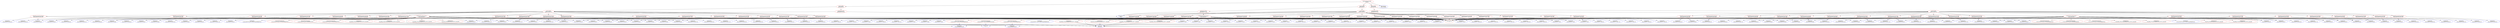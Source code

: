 digraph model_s{
"model_s" [ color=red, label="RooSimultaneousOpt\nmodel_s"];
"pdf_binb2016" [ color=red, label="RooProdPdf\npdf_binb2016"];
"pdf_binb2016_nuis" [ color=red, label="RooRealSumPdf\npdf_binb2016_nuis"];
"prop_binb2016" [ color=red, label="CMSHistErrorPropagator\nprop_binb2016"];
"shapeBkg_OtherSampleBkgPhoton_b2016_rebinPdf" [ color=red, label="CMSHistFunc\nshapeBkg_OtherSampleBkgPhoton_b2016_rebinPdf"];
"CMS_th1x" [ color=blue, label="RooRealVar\nCMS_th1x"];
"shapeBkg_WGammaBkgPhoton_b2016_rebinPdf" [ color=red, label="CMSHistFunc\nshapeBkg_WGammaBkgPhoton_b2016_rebinPdf"];
"shapeSig_MisIDEleSixteen_b2016_rebinPdf" [ color=red, label="CMSHistFunc\nshapeSig_MisIDEleSixteen_b2016_rebinPdf"];
"shapeBkg_ZGammaBkgPhoton_b2016_rebinPdf" [ color=red, label="CMSHistFunc\nshapeBkg_ZGammaBkgPhoton_b2016_rebinPdf"];
"n_exp_binb2016_proc_OtherSampleBkgPhoton" [ color=blue, label="RooRealVar\nn_exp_binb2016_proc_OtherSampleBkgPhoton"];
"n_exp_binb2016_proc_WGammaBkgPhoton" [ color=red, label="ProcessNormalization\nn_exp_binb2016_proc_WGammaBkgPhoton"];
"WGammaBkgPhotonSF" [ color=blue, label="RooRealVar\nWGammaBkgPhotonSF"];
"n_exp_binb2016_proc_MisIDEleSixteen" [ color=red, label="ProcessNormalization\nn_exp_binb2016_proc_MisIDEleSixteen"];
"r" [ color=blue, label="RooRealVar\nr"];
"n_exp_binb2016_proc_ZGammaBkgPhoton" [ color=red, label="ProcessNormalization\nn_exp_binb2016_proc_ZGammaBkgPhoton"];
"ZGammaBkgPhotonSF" [ color=blue, label="RooRealVar\nZGammaBkgPhotonSF"];
"prop_binb2016_bin0" [ color=blue, label="RooRealVar\nprop_binb2016_bin0"];
"prop_binb2016_bin1" [ color=blue, label="RooRealVar\nprop_binb2016_bin1"];
"prop_binb2016_bin2" [ color=blue, label="RooRealVar\nprop_binb2016_bin2"];
"prop_binb2016_bin3" [ color=blue, label="RooRealVar\nprop_binb2016_bin3"];
"prop_binb2016_bin4" [ color=blue, label="RooRealVar\nprop_binb2016_bin4"];
"prop_binb2016_bin5" [ color=blue, label="RooRealVar\nprop_binb2016_bin5"];
"prop_binb2016_bin6" [ color=blue, label="RooRealVar\nprop_binb2016_bin6"];
"prop_binb2016_bin7" [ color=blue, label="RooRealVar\nprop_binb2016_bin7"];
"prop_binb2016_bin8" [ color=blue, label="RooRealVar\nprop_binb2016_bin8"];
"prop_binb2016_bin9" [ color=blue, label="RooRealVar\nprop_binb2016_bin9"];
"prop_binb2016_bin10" [ color=blue, label="RooRealVar\nprop_binb2016_bin10"];
"prop_binb2016_bin11" [ color=blue, label="RooRealVar\nprop_binb2016_bin11"];
"prop_binb2016_bin12" [ color=blue, label="RooRealVar\nprop_binb2016_bin12"];
"prop_binb2016_bin13" [ color=blue, label="RooRealVar\nprop_binb2016_bin13"];
"prop_binb2016_bin14" [ color=blue, label="RooRealVar\nprop_binb2016_bin14"];
"prop_binb2016_bin15" [ color=blue, label="RooRealVar\nprop_binb2016_bin15"];
"prop_binb2016_bin16" [ color=blue, label="RooRealVar\nprop_binb2016_bin16"];
"prop_binb2016_bin17" [ color=blue, label="RooRealVar\nprop_binb2016_bin17"];
"prop_binb2016_bin18" [ color=blue, label="RooRealVar\nprop_binb2016_bin18"];
"prop_binb2016_bin19" [ color=blue, label="RooRealVar\nprop_binb2016_bin19"];
"ONE" [ color=blue, label="RooRealVar\nONE"];
"pdfbins_binb2016" [ color=red, label="RooProdPdf\npdfbins_binb2016"];
"prop_binb2016_bin0_Pdf" [ color=red, label="SimpleGaussianConstraint\nprop_binb2016_bin0_Pdf"];
"1" [ color=red, label="RooConstVar\n1"];
"prop_binb2016_bin0_In" [ color=blue, label="RooRealVar\nprop_binb2016_bin0_In"];
"prop_binb2016_bin1_Pdf" [ color=red, label="SimpleGaussianConstraint\nprop_binb2016_bin1_Pdf"];
"prop_binb2016_bin1_In" [ color=blue, label="RooRealVar\nprop_binb2016_bin1_In"];
"prop_binb2016_bin2_Pdf" [ color=red, label="SimpleGaussianConstraint\nprop_binb2016_bin2_Pdf"];
"prop_binb2016_bin2_In" [ color=blue, label="RooRealVar\nprop_binb2016_bin2_In"];
"prop_binb2016_bin3_Pdf" [ color=red, label="SimpleGaussianConstraint\nprop_binb2016_bin3_Pdf"];
"prop_binb2016_bin3_In" [ color=blue, label="RooRealVar\nprop_binb2016_bin3_In"];
"prop_binb2016_bin4_Pdf" [ color=red, label="SimpleGaussianConstraint\nprop_binb2016_bin4_Pdf"];
"prop_binb2016_bin4_In" [ color=blue, label="RooRealVar\nprop_binb2016_bin4_In"];
"prop_binb2016_bin5_Pdf" [ color=red, label="SimpleGaussianConstraint\nprop_binb2016_bin5_Pdf"];
"prop_binb2016_bin5_In" [ color=blue, label="RooRealVar\nprop_binb2016_bin5_In"];
"prop_binb2016_bin6_Pdf" [ color=red, label="SimpleGaussianConstraint\nprop_binb2016_bin6_Pdf"];
"prop_binb2016_bin6_In" [ color=blue, label="RooRealVar\nprop_binb2016_bin6_In"];
"prop_binb2016_bin7_Pdf" [ color=red, label="SimpleGaussianConstraint\nprop_binb2016_bin7_Pdf"];
"prop_binb2016_bin7_In" [ color=blue, label="RooRealVar\nprop_binb2016_bin7_In"];
"prop_binb2016_bin8_Pdf" [ color=red, label="SimpleGaussianConstraint\nprop_binb2016_bin8_Pdf"];
"prop_binb2016_bin8_In" [ color=blue, label="RooRealVar\nprop_binb2016_bin8_In"];
"prop_binb2016_bin9_Pdf" [ color=red, label="SimpleGaussianConstraint\nprop_binb2016_bin9_Pdf"];
"prop_binb2016_bin9_In" [ color=blue, label="RooRealVar\nprop_binb2016_bin9_In"];
"prop_binb2016_bin10_Pdf" [ color=red, label="SimpleGaussianConstraint\nprop_binb2016_bin10_Pdf"];
"prop_binb2016_bin10_In" [ color=blue, label="RooRealVar\nprop_binb2016_bin10_In"];
"prop_binb2016_bin11_Pdf" [ color=red, label="SimpleGaussianConstraint\nprop_binb2016_bin11_Pdf"];
"prop_binb2016_bin11_In" [ color=blue, label="RooRealVar\nprop_binb2016_bin11_In"];
"prop_binb2016_bin12_Pdf" [ color=red, label="SimpleGaussianConstraint\nprop_binb2016_bin12_Pdf"];
"prop_binb2016_bin12_In" [ color=blue, label="RooRealVar\nprop_binb2016_bin12_In"];
"prop_binb2016_bin13_Pdf" [ color=red, label="SimpleGaussianConstraint\nprop_binb2016_bin13_Pdf"];
"prop_binb2016_bin13_In" [ color=blue, label="RooRealVar\nprop_binb2016_bin13_In"];
"prop_binb2016_bin14_Pdf" [ color=red, label="SimpleGaussianConstraint\nprop_binb2016_bin14_Pdf"];
"prop_binb2016_bin14_In" [ color=blue, label="RooRealVar\nprop_binb2016_bin14_In"];
"prop_binb2016_bin15_Pdf" [ color=red, label="SimpleGaussianConstraint\nprop_binb2016_bin15_Pdf"];
"prop_binb2016_bin15_In" [ color=blue, label="RooRealVar\nprop_binb2016_bin15_In"];
"prop_binb2016_bin16_Pdf" [ color=red, label="SimpleGaussianConstraint\nprop_binb2016_bin16_Pdf"];
"prop_binb2016_bin16_In" [ color=blue, label="RooRealVar\nprop_binb2016_bin16_In"];
"prop_binb2016_bin17_Pdf" [ color=red, label="SimpleGaussianConstraint\nprop_binb2016_bin17_Pdf"];
"prop_binb2016_bin17_In" [ color=blue, label="RooRealVar\nprop_binb2016_bin17_In"];
"prop_binb2016_bin18_Pdf" [ color=red, label="SimpleGaussianConstraint\nprop_binb2016_bin18_Pdf"];
"prop_binb2016_bin18_In" [ color=blue, label="RooRealVar\nprop_binb2016_bin18_In"];
"prop_binb2016_bin19_Pdf" [ color=red, label="SimpleGaussianConstraint\nprop_binb2016_bin19_Pdf"];
"prop_binb2016_bin19_In" [ color=blue, label="RooRealVar\nprop_binb2016_bin19_In"];
"pdf_binb2017" [ color=red, label="RooProdPdf\npdf_binb2017"];
"pdf_binb2017_nuis" [ color=red, label="RooRealSumPdf\npdf_binb2017_nuis"];
"prop_binb2017" [ color=red, label="CMSHistErrorPropagator\nprop_binb2017"];
"shapeSig_MisIDEleSeventeen_b2017_rebinPdf" [ color=red, label="CMSHistFunc\nshapeSig_MisIDEleSeventeen_b2017_rebinPdf"];
"shapeBkg_WGammaBkgPhoton_b2017_rebinPdf" [ color=red, label="CMSHistFunc\nshapeBkg_WGammaBkgPhoton_b2017_rebinPdf"];
"shapeBkg_OtherSampleBkgPhoton_b2017_rebinPdf" [ color=red, label="CMSHistFunc\nshapeBkg_OtherSampleBkgPhoton_b2017_rebinPdf"];
"shapeBkg_ZGammaBkgPhoton_b2017_rebinPdf" [ color=red, label="CMSHistFunc\nshapeBkg_ZGammaBkgPhoton_b2017_rebinPdf"];
"n_exp_binb2017_proc_MisIDEleSeventeen" [ color=red, label="ProcessNormalization\nn_exp_binb2017_proc_MisIDEleSeventeen"];
"n_exp_binb2017_proc_WGammaBkgPhoton" [ color=red, label="ProcessNormalization\nn_exp_binb2017_proc_WGammaBkgPhoton"];
"n_exp_binb2017_proc_OtherSampleBkgPhoton" [ color=blue, label="RooRealVar\nn_exp_binb2017_proc_OtherSampleBkgPhoton"];
"n_exp_binb2017_proc_ZGammaBkgPhoton" [ color=red, label="ProcessNormalization\nn_exp_binb2017_proc_ZGammaBkgPhoton"];
"prop_binb2017_bin0" [ color=blue, label="RooRealVar\nprop_binb2017_bin0"];
"prop_binb2017_bin1" [ color=blue, label="RooRealVar\nprop_binb2017_bin1"];
"prop_binb2017_bin2" [ color=blue, label="RooRealVar\nprop_binb2017_bin2"];
"prop_binb2017_bin3" [ color=blue, label="RooRealVar\nprop_binb2017_bin3"];
"prop_binb2017_bin4" [ color=blue, label="RooRealVar\nprop_binb2017_bin4"];
"prop_binb2017_bin5" [ color=blue, label="RooRealVar\nprop_binb2017_bin5"];
"prop_binb2017_bin6" [ color=blue, label="RooRealVar\nprop_binb2017_bin6"];
"prop_binb2017_bin7" [ color=blue, label="RooRealVar\nprop_binb2017_bin7"];
"prop_binb2017_bin8" [ color=blue, label="RooRealVar\nprop_binb2017_bin8"];
"prop_binb2017_bin9" [ color=blue, label="RooRealVar\nprop_binb2017_bin9"];
"prop_binb2017_bin10" [ color=blue, label="RooRealVar\nprop_binb2017_bin10"];
"prop_binb2017_bin11" [ color=blue, label="RooRealVar\nprop_binb2017_bin11"];
"prop_binb2017_bin12" [ color=blue, label="RooRealVar\nprop_binb2017_bin12"];
"prop_binb2017_bin13" [ color=blue, label="RooRealVar\nprop_binb2017_bin13"];
"prop_binb2017_bin14" [ color=blue, label="RooRealVar\nprop_binb2017_bin14"];
"prop_binb2017_bin15" [ color=blue, label="RooRealVar\nprop_binb2017_bin15"];
"prop_binb2017_bin16" [ color=blue, label="RooRealVar\nprop_binb2017_bin16"];
"prop_binb2017_bin17" [ color=blue, label="RooRealVar\nprop_binb2017_bin17"];
"prop_binb2017_bin18" [ color=blue, label="RooRealVar\nprop_binb2017_bin18"];
"prop_binb2017_bin19" [ color=blue, label="RooRealVar\nprop_binb2017_bin19"];
"pdfbins_binb2017" [ color=red, label="RooProdPdf\npdfbins_binb2017"];
"prop_binb2017_bin0_Pdf" [ color=red, label="SimpleGaussianConstraint\nprop_binb2017_bin0_Pdf"];
"prop_binb2017_bin0_In" [ color=blue, label="RooRealVar\nprop_binb2017_bin0_In"];
"prop_binb2017_bin1_Pdf" [ color=red, label="SimpleGaussianConstraint\nprop_binb2017_bin1_Pdf"];
"prop_binb2017_bin1_In" [ color=blue, label="RooRealVar\nprop_binb2017_bin1_In"];
"prop_binb2017_bin2_Pdf" [ color=red, label="SimpleGaussianConstraint\nprop_binb2017_bin2_Pdf"];
"prop_binb2017_bin2_In" [ color=blue, label="RooRealVar\nprop_binb2017_bin2_In"];
"prop_binb2017_bin3_Pdf" [ color=red, label="SimpleGaussianConstraint\nprop_binb2017_bin3_Pdf"];
"prop_binb2017_bin3_In" [ color=blue, label="RooRealVar\nprop_binb2017_bin3_In"];
"prop_binb2017_bin4_Pdf" [ color=red, label="SimpleGaussianConstraint\nprop_binb2017_bin4_Pdf"];
"prop_binb2017_bin4_In" [ color=blue, label="RooRealVar\nprop_binb2017_bin4_In"];
"prop_binb2017_bin5_Pdf" [ color=red, label="SimpleGaussianConstraint\nprop_binb2017_bin5_Pdf"];
"prop_binb2017_bin5_In" [ color=blue, label="RooRealVar\nprop_binb2017_bin5_In"];
"prop_binb2017_bin6_Pdf" [ color=red, label="SimpleGaussianConstraint\nprop_binb2017_bin6_Pdf"];
"prop_binb2017_bin6_In" [ color=blue, label="RooRealVar\nprop_binb2017_bin6_In"];
"prop_binb2017_bin7_Pdf" [ color=red, label="SimpleGaussianConstraint\nprop_binb2017_bin7_Pdf"];
"prop_binb2017_bin7_In" [ color=blue, label="RooRealVar\nprop_binb2017_bin7_In"];
"prop_binb2017_bin8_Pdf" [ color=red, label="SimpleGaussianConstraint\nprop_binb2017_bin8_Pdf"];
"prop_binb2017_bin8_In" [ color=blue, label="RooRealVar\nprop_binb2017_bin8_In"];
"prop_binb2017_bin9_Pdf" [ color=red, label="SimpleGaussianConstraint\nprop_binb2017_bin9_Pdf"];
"prop_binb2017_bin9_In" [ color=blue, label="RooRealVar\nprop_binb2017_bin9_In"];
"prop_binb2017_bin10_Pdf" [ color=red, label="SimpleGaussianConstraint\nprop_binb2017_bin10_Pdf"];
"prop_binb2017_bin10_In" [ color=blue, label="RooRealVar\nprop_binb2017_bin10_In"];
"prop_binb2017_bin11_Pdf" [ color=red, label="SimpleGaussianConstraint\nprop_binb2017_bin11_Pdf"];
"prop_binb2017_bin11_In" [ color=blue, label="RooRealVar\nprop_binb2017_bin11_In"];
"prop_binb2017_bin12_Pdf" [ color=red, label="SimpleGaussianConstraint\nprop_binb2017_bin12_Pdf"];
"prop_binb2017_bin12_In" [ color=blue, label="RooRealVar\nprop_binb2017_bin12_In"];
"prop_binb2017_bin13_Pdf" [ color=red, label="SimpleGaussianConstraint\nprop_binb2017_bin13_Pdf"];
"prop_binb2017_bin13_In" [ color=blue, label="RooRealVar\nprop_binb2017_bin13_In"];
"prop_binb2017_bin14_Pdf" [ color=red, label="SimpleGaussianConstraint\nprop_binb2017_bin14_Pdf"];
"prop_binb2017_bin14_In" [ color=blue, label="RooRealVar\nprop_binb2017_bin14_In"];
"prop_binb2017_bin15_Pdf" [ color=red, label="SimpleGaussianConstraint\nprop_binb2017_bin15_Pdf"];
"prop_binb2017_bin15_In" [ color=blue, label="RooRealVar\nprop_binb2017_bin15_In"];
"prop_binb2017_bin16_Pdf" [ color=red, label="SimpleGaussianConstraint\nprop_binb2017_bin16_Pdf"];
"prop_binb2017_bin16_In" [ color=blue, label="RooRealVar\nprop_binb2017_bin16_In"];
"prop_binb2017_bin17_Pdf" [ color=red, label="SimpleGaussianConstraint\nprop_binb2017_bin17_Pdf"];
"prop_binb2017_bin17_In" [ color=blue, label="RooRealVar\nprop_binb2017_bin17_In"];
"prop_binb2017_bin18_Pdf" [ color=red, label="SimpleGaussianConstraint\nprop_binb2017_bin18_Pdf"];
"prop_binb2017_bin18_In" [ color=blue, label="RooRealVar\nprop_binb2017_bin18_In"];
"prop_binb2017_bin19_Pdf" [ color=red, label="SimpleGaussianConstraint\nprop_binb2017_bin19_Pdf"];
"prop_binb2017_bin19_In" [ color=blue, label="RooRealVar\nprop_binb2017_bin19_In"];
"pdf_binb2018" [ color=red, label="RooProdPdf\npdf_binb2018"];
"pdf_binb2018_nuis" [ color=red, label="RooRealSumPdf\npdf_binb2018_nuis"];
"prop_binb2018" [ color=red, label="CMSHistErrorPropagator\nprop_binb2018"];
"shapeBkg_OtherSampleBkgPhoton_b2018_rebinPdf" [ color=red, label="CMSHistFunc\nshapeBkg_OtherSampleBkgPhoton_b2018_rebinPdf"];
"shapeBkg_WGammaBkgPhoton_b2018_rebinPdf" [ color=red, label="CMSHistFunc\nshapeBkg_WGammaBkgPhoton_b2018_rebinPdf"];
"shapeSig_MisIDEleEighteen_b2018_rebinPdf" [ color=red, label="CMSHistFunc\nshapeSig_MisIDEleEighteen_b2018_rebinPdf"];
"shapeBkg_ZGammaBkgPhoton_b2018_rebinPdf" [ color=red, label="CMSHistFunc\nshapeBkg_ZGammaBkgPhoton_b2018_rebinPdf"];
"n_exp_binb2018_proc_OtherSampleBkgPhoton" [ color=blue, label="RooRealVar\nn_exp_binb2018_proc_OtherSampleBkgPhoton"];
"n_exp_binb2018_proc_WGammaBkgPhoton" [ color=red, label="ProcessNormalization\nn_exp_binb2018_proc_WGammaBkgPhoton"];
"n_exp_binb2018_proc_MisIDEleEighteen" [ color=red, label="ProcessNormalization\nn_exp_binb2018_proc_MisIDEleEighteen"];
"n_exp_binb2018_proc_ZGammaBkgPhoton" [ color=red, label="ProcessNormalization\nn_exp_binb2018_proc_ZGammaBkgPhoton"];
"prop_binb2018_bin0" [ color=blue, label="RooRealVar\nprop_binb2018_bin0"];
"prop_binb2018_bin1" [ color=blue, label="RooRealVar\nprop_binb2018_bin1"];
"prop_binb2018_bin2" [ color=blue, label="RooRealVar\nprop_binb2018_bin2"];
"prop_binb2018_bin3" [ color=blue, label="RooRealVar\nprop_binb2018_bin3"];
"prop_binb2018_bin4" [ color=blue, label="RooRealVar\nprop_binb2018_bin4"];
"prop_binb2018_bin5" [ color=blue, label="RooRealVar\nprop_binb2018_bin5"];
"prop_binb2018_bin6" [ color=blue, label="RooRealVar\nprop_binb2018_bin6"];
"prop_binb2018_bin7" [ color=blue, label="RooRealVar\nprop_binb2018_bin7"];
"prop_binb2018_bin8" [ color=blue, label="RooRealVar\nprop_binb2018_bin8"];
"prop_binb2018_bin9" [ color=blue, label="RooRealVar\nprop_binb2018_bin9"];
"prop_binb2018_bin10" [ color=blue, label="RooRealVar\nprop_binb2018_bin10"];
"prop_binb2018_bin11" [ color=blue, label="RooRealVar\nprop_binb2018_bin11"];
"prop_binb2018_bin12" [ color=blue, label="RooRealVar\nprop_binb2018_bin12"];
"prop_binb2018_bin13" [ color=blue, label="RooRealVar\nprop_binb2018_bin13"];
"prop_binb2018_bin14" [ color=blue, label="RooRealVar\nprop_binb2018_bin14"];
"prop_binb2018_bin15" [ color=blue, label="RooRealVar\nprop_binb2018_bin15"];
"prop_binb2018_bin16" [ color=blue, label="RooRealVar\nprop_binb2018_bin16"];
"prop_binb2018_bin17" [ color=blue, label="RooRealVar\nprop_binb2018_bin17"];
"prop_binb2018_bin18" [ color=blue, label="RooRealVar\nprop_binb2018_bin18"];
"prop_binb2018_bin19" [ color=blue, label="RooRealVar\nprop_binb2018_bin19"];
"pdfbins_binb2018" [ color=red, label="RooProdPdf\npdfbins_binb2018"];
"prop_binb2018_bin0_Pdf" [ color=red, label="SimpleGaussianConstraint\nprop_binb2018_bin0_Pdf"];
"prop_binb2018_bin0_In" [ color=blue, label="RooRealVar\nprop_binb2018_bin0_In"];
"prop_binb2018_bin1_Pdf" [ color=red, label="SimpleGaussianConstraint\nprop_binb2018_bin1_Pdf"];
"prop_binb2018_bin1_In" [ color=blue, label="RooRealVar\nprop_binb2018_bin1_In"];
"prop_binb2018_bin2_Pdf" [ color=red, label="SimpleGaussianConstraint\nprop_binb2018_bin2_Pdf"];
"prop_binb2018_bin2_In" [ color=blue, label="RooRealVar\nprop_binb2018_bin2_In"];
"prop_binb2018_bin3_Pdf" [ color=red, label="SimpleGaussianConstraint\nprop_binb2018_bin3_Pdf"];
"prop_binb2018_bin3_In" [ color=blue, label="RooRealVar\nprop_binb2018_bin3_In"];
"prop_binb2018_bin4_Pdf" [ color=red, label="SimpleGaussianConstraint\nprop_binb2018_bin4_Pdf"];
"prop_binb2018_bin4_In" [ color=blue, label="RooRealVar\nprop_binb2018_bin4_In"];
"prop_binb2018_bin5_Pdf" [ color=red, label="SimpleGaussianConstraint\nprop_binb2018_bin5_Pdf"];
"prop_binb2018_bin5_In" [ color=blue, label="RooRealVar\nprop_binb2018_bin5_In"];
"prop_binb2018_bin6_Pdf" [ color=red, label="SimpleGaussianConstraint\nprop_binb2018_bin6_Pdf"];
"prop_binb2018_bin6_In" [ color=blue, label="RooRealVar\nprop_binb2018_bin6_In"];
"prop_binb2018_bin7_Pdf" [ color=red, label="SimpleGaussianConstraint\nprop_binb2018_bin7_Pdf"];
"prop_binb2018_bin7_In" [ color=blue, label="RooRealVar\nprop_binb2018_bin7_In"];
"prop_binb2018_bin8_Pdf" [ color=red, label="SimpleGaussianConstraint\nprop_binb2018_bin8_Pdf"];
"prop_binb2018_bin8_In" [ color=blue, label="RooRealVar\nprop_binb2018_bin8_In"];
"prop_binb2018_bin9_Pdf" [ color=red, label="SimpleGaussianConstraint\nprop_binb2018_bin9_Pdf"];
"prop_binb2018_bin9_In" [ color=blue, label="RooRealVar\nprop_binb2018_bin9_In"];
"prop_binb2018_bin10_Pdf" [ color=red, label="SimpleGaussianConstraint\nprop_binb2018_bin10_Pdf"];
"prop_binb2018_bin10_In" [ color=blue, label="RooRealVar\nprop_binb2018_bin10_In"];
"prop_binb2018_bin11_Pdf" [ color=red, label="SimpleGaussianConstraint\nprop_binb2018_bin11_Pdf"];
"prop_binb2018_bin11_In" [ color=blue, label="RooRealVar\nprop_binb2018_bin11_In"];
"prop_binb2018_bin12_Pdf" [ color=red, label="SimpleGaussianConstraint\nprop_binb2018_bin12_Pdf"];
"prop_binb2018_bin12_In" [ color=blue, label="RooRealVar\nprop_binb2018_bin12_In"];
"prop_binb2018_bin13_Pdf" [ color=red, label="SimpleGaussianConstraint\nprop_binb2018_bin13_Pdf"];
"prop_binb2018_bin13_In" [ color=blue, label="RooRealVar\nprop_binb2018_bin13_In"];
"prop_binb2018_bin14_Pdf" [ color=red, label="SimpleGaussianConstraint\nprop_binb2018_bin14_Pdf"];
"prop_binb2018_bin14_In" [ color=blue, label="RooRealVar\nprop_binb2018_bin14_In"];
"prop_binb2018_bin15_Pdf" [ color=red, label="SimpleGaussianConstraint\nprop_binb2018_bin15_Pdf"];
"prop_binb2018_bin15_In" [ color=blue, label="RooRealVar\nprop_binb2018_bin15_In"];
"prop_binb2018_bin16_Pdf" [ color=red, label="SimpleGaussianConstraint\nprop_binb2018_bin16_Pdf"];
"prop_binb2018_bin16_In" [ color=blue, label="RooRealVar\nprop_binb2018_bin16_In"];
"prop_binb2018_bin17_Pdf" [ color=red, label="SimpleGaussianConstraint\nprop_binb2018_bin17_Pdf"];
"prop_binb2018_bin17_In" [ color=blue, label="RooRealVar\nprop_binb2018_bin17_In"];
"prop_binb2018_bin18_Pdf" [ color=red, label="SimpleGaussianConstraint\nprop_binb2018_bin18_Pdf"];
"prop_binb2018_bin18_In" [ color=blue, label="RooRealVar\nprop_binb2018_bin18_In"];
"prop_binb2018_bin19_Pdf" [ color=red, label="SimpleGaussianConstraint\nprop_binb2018_bin19_Pdf"];
"prop_binb2018_bin19_In" [ color=blue, label="RooRealVar\nprop_binb2018_bin19_In"];
"CMS_channel" [ color=blue, label="RooCategory\nCMS_channel"];
"n_exp_binb2018_proc_MisIDEleEighteen" -> "r";
"n_exp_binb2016_proc_MisIDEleSixteen" -> "r";
"n_exp_binb2018_proc_ZGammaBkgPhoton" -> "ZGammaBkgPhotonSF";
"n_exp_binb2017_proc_ZGammaBkgPhoton" -> "ZGammaBkgPhotonSF";
"n_exp_binb2017_proc_MisIDEleSeventeen" -> "r";
"prop_binb2016_bin17_Pdf" -> "1";
"prop_binb2016_bin17_Pdf" -> "prop_binb2016_bin17_In";
"prop_binb2016_bin17_Pdf" -> "prop_binb2016_bin17";
"n_exp_binb2016_proc_ZGammaBkgPhoton" -> "ZGammaBkgPhotonSF";
"n_exp_binb2017_proc_WGammaBkgPhoton" -> "WGammaBkgPhotonSF";
"prop_binb2017_bin18_Pdf" -> "prop_binb2017_bin18";
"prop_binb2017_bin18_Pdf" -> "1";
"prop_binb2017_bin18_Pdf" -> "prop_binb2017_bin18_In";
"n_exp_binb2018_proc_WGammaBkgPhoton" -> "WGammaBkgPhotonSF";
"n_exp_binb2016_proc_WGammaBkgPhoton" -> "WGammaBkgPhotonSF";
"prop_binb2018_bin10_Pdf" -> "1";
"prop_binb2018_bin10_Pdf" -> "prop_binb2018_bin10_In";
"prop_binb2018_bin10_Pdf" -> "prop_binb2018_bin10";
"prop_binb2016_bin0_Pdf" -> "prop_binb2016_bin0_In";
"prop_binb2016_bin0_Pdf" -> "prop_binb2016_bin0";
"prop_binb2016_bin0_Pdf" -> "1";
"prop_binb2016_bin4_Pdf" -> "1";
"prop_binb2016_bin4_Pdf" -> "prop_binb2016_bin4";
"prop_binb2016_bin4_Pdf" -> "prop_binb2016_bin4_In";
"prop_binb2016_bin3_Pdf" -> "prop_binb2016_bin3";
"prop_binb2016_bin3_Pdf" -> "prop_binb2016_bin3_In";
"prop_binb2016_bin3_Pdf" -> "1";
"prop_binb2016_bin1_Pdf" -> "1";
"prop_binb2016_bin1_Pdf" -> "prop_binb2016_bin1_In";
"prop_binb2016_bin1_Pdf" -> "prop_binb2016_bin1";
"prop_binb2016_bin14_Pdf" -> "1";
"prop_binb2016_bin14_Pdf" -> "prop_binb2016_bin14";
"prop_binb2016_bin14_Pdf" -> "prop_binb2016_bin14_In";
"prop_binb2016_bin2_Pdf" -> "1";
"prop_binb2016_bin2_Pdf" -> "prop_binb2016_bin2_In";
"prop_binb2016_bin2_Pdf" -> "prop_binb2016_bin2";
"prop_binb2017_bin6_Pdf" -> "1";
"prop_binb2017_bin6_Pdf" -> "prop_binb2017_bin6";
"prop_binb2017_bin6_Pdf" -> "prop_binb2017_bin6_In";
"prop_binb2017_bin11_Pdf" -> "1";
"prop_binb2017_bin11_Pdf" -> "prop_binb2017_bin11";
"prop_binb2017_bin11_Pdf" -> "prop_binb2017_bin11_In";
"prop_binb2016_bin5_Pdf" -> "1";
"prop_binb2016_bin5_Pdf" -> "prop_binb2016_bin5_In";
"prop_binb2016_bin5_Pdf" -> "prop_binb2016_bin5";
"prop_binb2016_bin10_Pdf" -> "1";
"prop_binb2016_bin10_Pdf" -> "prop_binb2016_bin10_In";
"prop_binb2016_bin10_Pdf" -> "prop_binb2016_bin10";
"prop_binb2016_bin7_Pdf" -> "1";
"prop_binb2016_bin7_Pdf" -> "prop_binb2016_bin7_In";
"prop_binb2016_bin7_Pdf" -> "prop_binb2016_bin7";
"prop_binb2016_bin8_Pdf" -> "prop_binb2016_bin8";
"prop_binb2016_bin8_Pdf" -> "1";
"prop_binb2016_bin8_Pdf" -> "prop_binb2016_bin8_In";
"prop_binb2016_bin15_Pdf" -> "1";
"prop_binb2016_bin15_Pdf" -> "prop_binb2016_bin15";
"prop_binb2016_bin15_Pdf" -> "prop_binb2016_bin15_In";
"prop_binb2016_bin6_Pdf" -> "1";
"prop_binb2016_bin6_Pdf" -> "prop_binb2016_bin6_In";
"prop_binb2016_bin6_Pdf" -> "prop_binb2016_bin6";
"prop_binb2016_bin9_Pdf" -> "prop_binb2016_bin9";
"prop_binb2016_bin9_Pdf" -> "1";
"prop_binb2016_bin9_Pdf" -> "prop_binb2016_bin9_In";
"prop_binb2018_bin19_Pdf" -> "1";
"prop_binb2018_bin19_Pdf" -> "prop_binb2018_bin19";
"prop_binb2018_bin19_Pdf" -> "prop_binb2018_bin19_In";
"prop_binb2016_bin11_Pdf" -> "prop_binb2016_bin11";
"prop_binb2016_bin11_Pdf" -> "1";
"prop_binb2016_bin11_Pdf" -> "prop_binb2016_bin11_In";
"prop_binb2016_bin13_Pdf" -> "1";
"prop_binb2016_bin13_Pdf" -> "prop_binb2016_bin13_In";
"prop_binb2016_bin13_Pdf" -> "prop_binb2016_bin13";
"prop_binb2016_bin12_Pdf" -> "1";
"prop_binb2016_bin12_Pdf" -> "prop_binb2016_bin12";
"prop_binb2016_bin12_Pdf" -> "prop_binb2016_bin12_In";
"prop_binb2016_bin18_Pdf" -> "1";
"prop_binb2016_bin18_Pdf" -> "prop_binb2016_bin18_In";
"prop_binb2016_bin18_Pdf" -> "prop_binb2016_bin18";
"prop_binb2016_bin16_Pdf" -> "1";
"prop_binb2016_bin16_Pdf" -> "prop_binb2016_bin16_In";
"prop_binb2016_bin16_Pdf" -> "prop_binb2016_bin16";
"prop_binb2016_bin19_Pdf" -> "1";
"prop_binb2016_bin19_Pdf" -> "prop_binb2016_bin19";
"prop_binb2016_bin19_Pdf" -> "prop_binb2016_bin19_In";
"prop_binb2017_bin8_Pdf" -> "1";
"prop_binb2017_bin8_Pdf" -> "prop_binb2017_bin8_In";
"prop_binb2017_bin8_Pdf" -> "prop_binb2017_bin8";
"prop_binb2017_bin1_Pdf" -> "1";
"prop_binb2017_bin1_Pdf" -> "prop_binb2017_bin1";
"prop_binb2017_bin1_Pdf" -> "prop_binb2017_bin1_In";
"prop_binb2017_bin0_Pdf" -> "prop_binb2017_bin0";
"prop_binb2017_bin0_Pdf" -> "1";
"prop_binb2017_bin0_Pdf" -> "prop_binb2017_bin0_In";
"prop_binb2017_bin9_Pdf" -> "1";
"prop_binb2017_bin9_Pdf" -> "prop_binb2017_bin9";
"prop_binb2017_bin9_Pdf" -> "prop_binb2017_bin9_In";
"prop_binb2017_bin7_Pdf" -> "1";
"prop_binb2017_bin7_Pdf" -> "prop_binb2017_bin7_In";
"prop_binb2017_bin7_Pdf" -> "prop_binb2017_bin7";
"prop_binb2017_bin2_Pdf" -> "1";
"prop_binb2017_bin2_Pdf" -> "prop_binb2017_bin2_In";
"prop_binb2017_bin2_Pdf" -> "prop_binb2017_bin2";
"prop_binb2017_bin5_Pdf" -> "1";
"prop_binb2017_bin5_Pdf" -> "prop_binb2017_bin5_In";
"prop_binb2017_bin5_Pdf" -> "prop_binb2017_bin5";
"prop_binb2017_bin3_Pdf" -> "1";
"prop_binb2017_bin3_Pdf" -> "prop_binb2017_bin3_In";
"prop_binb2017_bin3_Pdf" -> "prop_binb2017_bin3";
"prop_binb2017_bin13_Pdf" -> "1";
"prop_binb2017_bin13_Pdf" -> "prop_binb2017_bin13";
"prop_binb2017_bin13_Pdf" -> "prop_binb2017_bin13_In";
"prop_binb2017_bin4_Pdf" -> "1";
"prop_binb2017_bin4_Pdf" -> "prop_binb2017_bin4_In";
"prop_binb2017_bin4_Pdf" -> "prop_binb2017_bin4";
"prop_binb2017_bin19_Pdf" -> "1";
"prop_binb2017_bin19_Pdf" -> "prop_binb2017_bin19_In";
"prop_binb2017_bin19_Pdf" -> "prop_binb2017_bin19";
"prop_binb2017_bin15_Pdf" -> "1";
"prop_binb2017_bin15_Pdf" -> "prop_binb2017_bin15_In";
"prop_binb2017_bin15_Pdf" -> "prop_binb2017_bin15";
"prop_binb2017_bin10_Pdf" -> "1";
"prop_binb2017_bin10_Pdf" -> "prop_binb2017_bin10_In";
"prop_binb2017_bin10_Pdf" -> "prop_binb2017_bin10";
"prop_binb2017_bin16_Pdf" -> "1";
"prop_binb2017_bin16_Pdf" -> "prop_binb2017_bin16";
"prop_binb2017_bin16_Pdf" -> "prop_binb2017_bin16_In";
"prop_binb2017_bin17_Pdf" -> "1";
"prop_binb2017_bin17_Pdf" -> "prop_binb2017_bin17";
"prop_binb2017_bin17_Pdf" -> "prop_binb2017_bin17_In";
"prop_binb2017_bin12_Pdf" -> "1";
"prop_binb2017_bin12_Pdf" -> "prop_binb2017_bin12_In";
"prop_binb2017_bin12_Pdf" -> "prop_binb2017_bin12";
"prop_binb2017_bin14_Pdf" -> "1";
"prop_binb2017_bin14_Pdf" -> "prop_binb2017_bin14_In";
"prop_binb2017_bin14_Pdf" -> "prop_binb2017_bin14";
"prop_binb2018_bin0_Pdf" -> "1";
"prop_binb2018_bin0_Pdf" -> "prop_binb2018_bin0";
"prop_binb2018_bin0_Pdf" -> "prop_binb2018_bin0_In";
"prop_binb2018_bin5_Pdf" -> "1";
"prop_binb2018_bin5_Pdf" -> "prop_binb2018_bin5";
"prop_binb2018_bin5_Pdf" -> "prop_binb2018_bin5_In";
"prop_binb2018_bin1_Pdf" -> "1";
"prop_binb2018_bin1_Pdf" -> "prop_binb2018_bin1";
"prop_binb2018_bin1_Pdf" -> "prop_binb2018_bin1_In";
"prop_binb2018_bin2_Pdf" -> "1";
"prop_binb2018_bin2_Pdf" -> "prop_binb2018_bin2";
"prop_binb2018_bin2_Pdf" -> "prop_binb2018_bin2_In";
"prop_binb2018_bin4_Pdf" -> "1";
"prop_binb2018_bin4_Pdf" -> "prop_binb2018_bin4_In";
"prop_binb2018_bin4_Pdf" -> "prop_binb2018_bin4";
"prop_binb2018_bin6_Pdf" -> "1";
"prop_binb2018_bin6_Pdf" -> "prop_binb2018_bin6";
"prop_binb2018_bin6_Pdf" -> "prop_binb2018_bin6_In";
"prop_binb2018_bin8_Pdf" -> "1";
"prop_binb2018_bin8_Pdf" -> "prop_binb2018_bin8_In";
"prop_binb2018_bin8_Pdf" -> "prop_binb2018_bin8";
"prop_binb2018_bin3_Pdf" -> "1";
"prop_binb2018_bin3_Pdf" -> "prop_binb2018_bin3_In";
"prop_binb2018_bin3_Pdf" -> "prop_binb2018_bin3";
"prop_binb2018_bin12_Pdf" -> "1";
"prop_binb2018_bin12_Pdf" -> "prop_binb2018_bin12";
"prop_binb2018_bin12_Pdf" -> "prop_binb2018_bin12_In";
"prop_binb2018_bin9_Pdf" -> "1";
"prop_binb2018_bin9_Pdf" -> "prop_binb2018_bin9_In";
"prop_binb2018_bin9_Pdf" -> "prop_binb2018_bin9";
"prop_binb2018_bin15_Pdf" -> "1";
"prop_binb2018_bin15_Pdf" -> "prop_binb2018_bin15";
"prop_binb2018_bin15_Pdf" -> "prop_binb2018_bin15_In";
"prop_binb2018_bin13_Pdf" -> "1";
"prop_binb2018_bin13_Pdf" -> "prop_binb2018_bin13";
"prop_binb2018_bin13_Pdf" -> "prop_binb2018_bin13_In";
"prop_binb2018_bin7_Pdf" -> "1";
"prop_binb2018_bin7_Pdf" -> "prop_binb2018_bin7";
"prop_binb2018_bin7_Pdf" -> "prop_binb2018_bin7_In";
"prop_binb2018_bin11_Pdf" -> "1";
"prop_binb2018_bin11_Pdf" -> "prop_binb2018_bin11";
"prop_binb2018_bin11_Pdf" -> "prop_binb2018_bin11_In";
"prop_binb2018_bin18_Pdf" -> "1";
"prop_binb2018_bin18_Pdf" -> "prop_binb2018_bin18";
"prop_binb2018_bin18_Pdf" -> "prop_binb2018_bin18_In";
"prop_binb2018_bin14_Pdf" -> "1";
"prop_binb2018_bin14_Pdf" -> "prop_binb2018_bin14";
"prop_binb2018_bin14_Pdf" -> "prop_binb2018_bin14_In";
"prop_binb2018_bin17_Pdf" -> "1";
"prop_binb2018_bin17_Pdf" -> "prop_binb2018_bin17";
"prop_binb2018_bin17_Pdf" -> "prop_binb2018_bin17_In";
"prop_binb2018_bin16_Pdf" -> "1";
"prop_binb2018_bin16_Pdf" -> "prop_binb2018_bin16";
"prop_binb2018_bin16_Pdf" -> "prop_binb2018_bin16_In";
"model_s" -> "CMS_channel";
"model_s" -> "pdf_binb2016";
"model_s" -> "pdf_binb2017";
"model_s" -> "pdf_binb2018";
"pdf_binb2016" -> "pdf_binb2016_nuis";
"pdf_binb2016" -> "pdfbins_binb2016";
"pdf_binb2016_nuis" -> "ONE";
"pdf_binb2016_nuis" -> "prop_binb2016";
"prop_binb2016" -> "prop_binb2016_bin9";
"prop_binb2016" -> "prop_binb2016_bin3";
"prop_binb2016" -> "CMS_th1x";
"prop_binb2016" -> "n_exp_binb2016_proc_MisIDEleSixteen";
"prop_binb2016" -> "n_exp_binb2016_proc_OtherSampleBkgPhoton";
"prop_binb2016" -> "prop_binb2016_bin8";
"prop_binb2016" -> "prop_binb2016_bin11";
"prop_binb2016" -> "n_exp_binb2016_proc_ZGammaBkgPhoton";
"prop_binb2016" -> "n_exp_binb2016_proc_WGammaBkgPhoton";
"prop_binb2016" -> "prop_binb2016_bin0";
"prop_binb2016" -> "prop_binb2016_bin4";
"prop_binb2016" -> "prop_binb2016_bin1";
"prop_binb2016" -> "prop_binb2016_bin2";
"prop_binb2016" -> "prop_binb2016_bin12";
"prop_binb2016" -> "prop_binb2016_bin14";
"prop_binb2016" -> "prop_binb2016_bin5";
"prop_binb2016" -> "prop_binb2016_bin7";
"prop_binb2016" -> "prop_binb2016_bin6";
"prop_binb2016" -> "prop_binb2016_bin18";
"prop_binb2016" -> "prop_binb2016_bin13";
"prop_binb2016" -> "prop_binb2016_bin10";
"prop_binb2016" -> "prop_binb2016_bin15";
"prop_binb2016" -> "prop_binb2016_bin16";
"prop_binb2016" -> "prop_binb2016_bin17";
"prop_binb2016" -> "prop_binb2016_bin19";
"prop_binb2016" -> "shapeBkg_OtherSampleBkgPhoton_b2016_rebinPdf";
"prop_binb2016" -> "shapeBkg_WGammaBkgPhoton_b2016_rebinPdf";
"prop_binb2016" -> "shapeSig_MisIDEleSixteen_b2016_rebinPdf";
"prop_binb2016" -> "shapeBkg_ZGammaBkgPhoton_b2016_rebinPdf";
"shapeBkg_OtherSampleBkgPhoton_b2016_rebinPdf" -> "CMS_th1x";
"shapeBkg_WGammaBkgPhoton_b2016_rebinPdf" -> "CMS_th1x";
"shapeSig_MisIDEleSixteen_b2016_rebinPdf" -> "CMS_th1x";
"shapeBkg_ZGammaBkgPhoton_b2016_rebinPdf" -> "CMS_th1x";
"pdfbins_binb2016" -> "prop_binb2016_bin17_Pdf";
"pdfbins_binb2016" -> "prop_binb2016_bin0_Pdf";
"pdfbins_binb2016" -> "prop_binb2016_bin4_Pdf";
"pdfbins_binb2016" -> "prop_binb2016_bin3_Pdf";
"pdfbins_binb2016" -> "prop_binb2016_bin1_Pdf";
"pdfbins_binb2016" -> "prop_binb2016_bin14_Pdf";
"pdfbins_binb2016" -> "prop_binb2016_bin2_Pdf";
"pdfbins_binb2016" -> "prop_binb2016_bin5_Pdf";
"pdfbins_binb2016" -> "prop_binb2016_bin10_Pdf";
"pdfbins_binb2016" -> "prop_binb2016_bin7_Pdf";
"pdfbins_binb2016" -> "prop_binb2016_bin8_Pdf";
"pdfbins_binb2016" -> "prop_binb2016_bin15_Pdf";
"pdfbins_binb2016" -> "prop_binb2016_bin6_Pdf";
"pdfbins_binb2016" -> "prop_binb2016_bin9_Pdf";
"pdfbins_binb2016" -> "prop_binb2016_bin11_Pdf";
"pdfbins_binb2016" -> "prop_binb2016_bin13_Pdf";
"pdfbins_binb2016" -> "prop_binb2016_bin12_Pdf";
"pdfbins_binb2016" -> "prop_binb2016_bin18_Pdf";
"pdfbins_binb2016" -> "prop_binb2016_bin16_Pdf";
"pdfbins_binb2016" -> "prop_binb2016_bin19_Pdf";
"pdf_binb2017" -> "pdf_binb2017_nuis";
"pdf_binb2017" -> "pdfbins_binb2017";
"pdf_binb2017_nuis" -> "ONE";
"pdf_binb2017_nuis" -> "prop_binb2017";
"prop_binb2017" -> "prop_binb2017_bin0";
"prop_binb2017" -> "CMS_th1x";
"prop_binb2017" -> "n_exp_binb2017_proc_OtherSampleBkgPhoton";
"prop_binb2017" -> "n_exp_binb2017_proc_ZGammaBkgPhoton";
"prop_binb2017" -> "prop_binb2017_bin18";
"prop_binb2017" -> "n_exp_binb2017_proc_MisIDEleSeventeen";
"prop_binb2017" -> "n_exp_binb2017_proc_WGammaBkgPhoton";
"prop_binb2017" -> "prop_binb2017_bin6";
"prop_binb2017" -> "prop_binb2017_bin1";
"prop_binb2017" -> "prop_binb2017_bin3";
"prop_binb2017" -> "prop_binb2017_bin4";
"prop_binb2017" -> "prop_binb2017_bin2";
"prop_binb2017" -> "prop_binb2017_bin9";
"prop_binb2017" -> "prop_binb2017_bin5";
"prop_binb2017" -> "prop_binb2017_bin11";
"prop_binb2017" -> "prop_binb2017_bin10";
"prop_binb2017" -> "prop_binb2017_bin7";
"prop_binb2017" -> "prop_binb2017_bin8";
"prop_binb2017" -> "prop_binb2017_bin14";
"prop_binb2017" -> "prop_binb2017_bin13";
"prop_binb2017" -> "prop_binb2017_bin12";
"prop_binb2017" -> "prop_binb2017_bin16";
"prop_binb2017" -> "prop_binb2017_bin15";
"prop_binb2017" -> "prop_binb2017_bin17";
"prop_binb2017" -> "prop_binb2017_bin19";
"prop_binb2017" -> "shapeSig_MisIDEleSeventeen_b2017_rebinPdf";
"prop_binb2017" -> "shapeBkg_WGammaBkgPhoton_b2017_rebinPdf";
"prop_binb2017" -> "shapeBkg_OtherSampleBkgPhoton_b2017_rebinPdf";
"prop_binb2017" -> "shapeBkg_ZGammaBkgPhoton_b2017_rebinPdf";
"shapeSig_MisIDEleSeventeen_b2017_rebinPdf" -> "CMS_th1x";
"shapeBkg_WGammaBkgPhoton_b2017_rebinPdf" -> "CMS_th1x";
"shapeBkg_OtherSampleBkgPhoton_b2017_rebinPdf" -> "CMS_th1x";
"shapeBkg_ZGammaBkgPhoton_b2017_rebinPdf" -> "CMS_th1x";
"pdfbins_binb2017" -> "prop_binb2017_bin18_Pdf";
"pdfbins_binb2017" -> "prop_binb2017_bin6_Pdf";
"pdfbins_binb2017" -> "prop_binb2017_bin11_Pdf";
"pdfbins_binb2017" -> "prop_binb2017_bin8_Pdf";
"pdfbins_binb2017" -> "prop_binb2017_bin1_Pdf";
"pdfbins_binb2017" -> "prop_binb2017_bin0_Pdf";
"pdfbins_binb2017" -> "prop_binb2017_bin9_Pdf";
"pdfbins_binb2017" -> "prop_binb2017_bin7_Pdf";
"pdfbins_binb2017" -> "prop_binb2017_bin2_Pdf";
"pdfbins_binb2017" -> "prop_binb2017_bin5_Pdf";
"pdfbins_binb2017" -> "prop_binb2017_bin3_Pdf";
"pdfbins_binb2017" -> "prop_binb2017_bin13_Pdf";
"pdfbins_binb2017" -> "prop_binb2017_bin4_Pdf";
"pdfbins_binb2017" -> "prop_binb2017_bin19_Pdf";
"pdfbins_binb2017" -> "prop_binb2017_bin15_Pdf";
"pdfbins_binb2017" -> "prop_binb2017_bin10_Pdf";
"pdfbins_binb2017" -> "prop_binb2017_bin16_Pdf";
"pdfbins_binb2017" -> "prop_binb2017_bin17_Pdf";
"pdfbins_binb2017" -> "prop_binb2017_bin12_Pdf";
"pdfbins_binb2017" -> "prop_binb2017_bin14_Pdf";
"pdf_binb2018" -> "pdf_binb2018_nuis";
"pdf_binb2018" -> "pdfbins_binb2018";
"pdf_binb2018_nuis" -> "ONE";
"pdf_binb2018_nuis" -> "prop_binb2018";
"prop_binb2018" -> "CMS_th1x";
"prop_binb2018" -> "n_exp_binb2018_proc_MisIDEleEighteen";
"prop_binb2018" -> "n_exp_binb2018_proc_ZGammaBkgPhoton";
"prop_binb2018" -> "n_exp_binb2018_proc_OtherSampleBkgPhoton";
"prop_binb2018" -> "n_exp_binb2018_proc_WGammaBkgPhoton";
"prop_binb2018" -> "prop_binb2018_bin1";
"prop_binb2018" -> "prop_binb2018_bin0";
"prop_binb2018" -> "prop_binb2018_bin2";
"prop_binb2018" -> "prop_binb2018_bin6";
"prop_binb2018" -> "prop_binb2018_bin12";
"prop_binb2018" -> "prop_binb2018_bin11";
"prop_binb2018" -> "prop_binb2018_bin4";
"prop_binb2018" -> "prop_binb2018_bin3";
"prop_binb2018" -> "prop_binb2018_bin17";
"prop_binb2018" -> "prop_binb2018_bin8";
"prop_binb2018" -> "prop_binb2018_bin5";
"prop_binb2018" -> "prop_binb2018_bin13";
"prop_binb2018" -> "prop_binb2018_bin7";
"prop_binb2018" -> "prop_binb2018_bin16";
"prop_binb2018" -> "prop_binb2018_bin9";
"prop_binb2018" -> "prop_binb2018_bin10";
"prop_binb2018" -> "prop_binb2018_bin14";
"prop_binb2018" -> "prop_binb2018_bin15";
"prop_binb2018" -> "prop_binb2018_bin19";
"prop_binb2018" -> "prop_binb2018_bin18";
"prop_binb2018" -> "shapeBkg_OtherSampleBkgPhoton_b2018_rebinPdf";
"prop_binb2018" -> "shapeBkg_WGammaBkgPhoton_b2018_rebinPdf";
"prop_binb2018" -> "shapeSig_MisIDEleEighteen_b2018_rebinPdf";
"prop_binb2018" -> "shapeBkg_ZGammaBkgPhoton_b2018_rebinPdf";
"shapeBkg_OtherSampleBkgPhoton_b2018_rebinPdf" -> "CMS_th1x";
"shapeBkg_WGammaBkgPhoton_b2018_rebinPdf" -> "CMS_th1x";
"shapeSig_MisIDEleEighteen_b2018_rebinPdf" -> "CMS_th1x";
"shapeBkg_ZGammaBkgPhoton_b2018_rebinPdf" -> "CMS_th1x";
"pdfbins_binb2018" -> "prop_binb2018_bin10_Pdf";
"pdfbins_binb2018" -> "prop_binb2018_bin19_Pdf";
"pdfbins_binb2018" -> "prop_binb2018_bin0_Pdf";
"pdfbins_binb2018" -> "prop_binb2018_bin5_Pdf";
"pdfbins_binb2018" -> "prop_binb2018_bin1_Pdf";
"pdfbins_binb2018" -> "prop_binb2018_bin2_Pdf";
"pdfbins_binb2018" -> "prop_binb2018_bin4_Pdf";
"pdfbins_binb2018" -> "prop_binb2018_bin6_Pdf";
"pdfbins_binb2018" -> "prop_binb2018_bin8_Pdf";
"pdfbins_binb2018" -> "prop_binb2018_bin3_Pdf";
"pdfbins_binb2018" -> "prop_binb2018_bin12_Pdf";
"pdfbins_binb2018" -> "prop_binb2018_bin9_Pdf";
"pdfbins_binb2018" -> "prop_binb2018_bin15_Pdf";
"pdfbins_binb2018" -> "prop_binb2018_bin13_Pdf";
"pdfbins_binb2018" -> "prop_binb2018_bin7_Pdf";
"pdfbins_binb2018" -> "prop_binb2018_bin11_Pdf";
"pdfbins_binb2018" -> "prop_binb2018_bin18_Pdf";
"pdfbins_binb2018" -> "prop_binb2018_bin14_Pdf";
"pdfbins_binb2018" -> "prop_binb2018_bin17_Pdf";
"pdfbins_binb2018" -> "prop_binb2018_bin16_Pdf";
}
